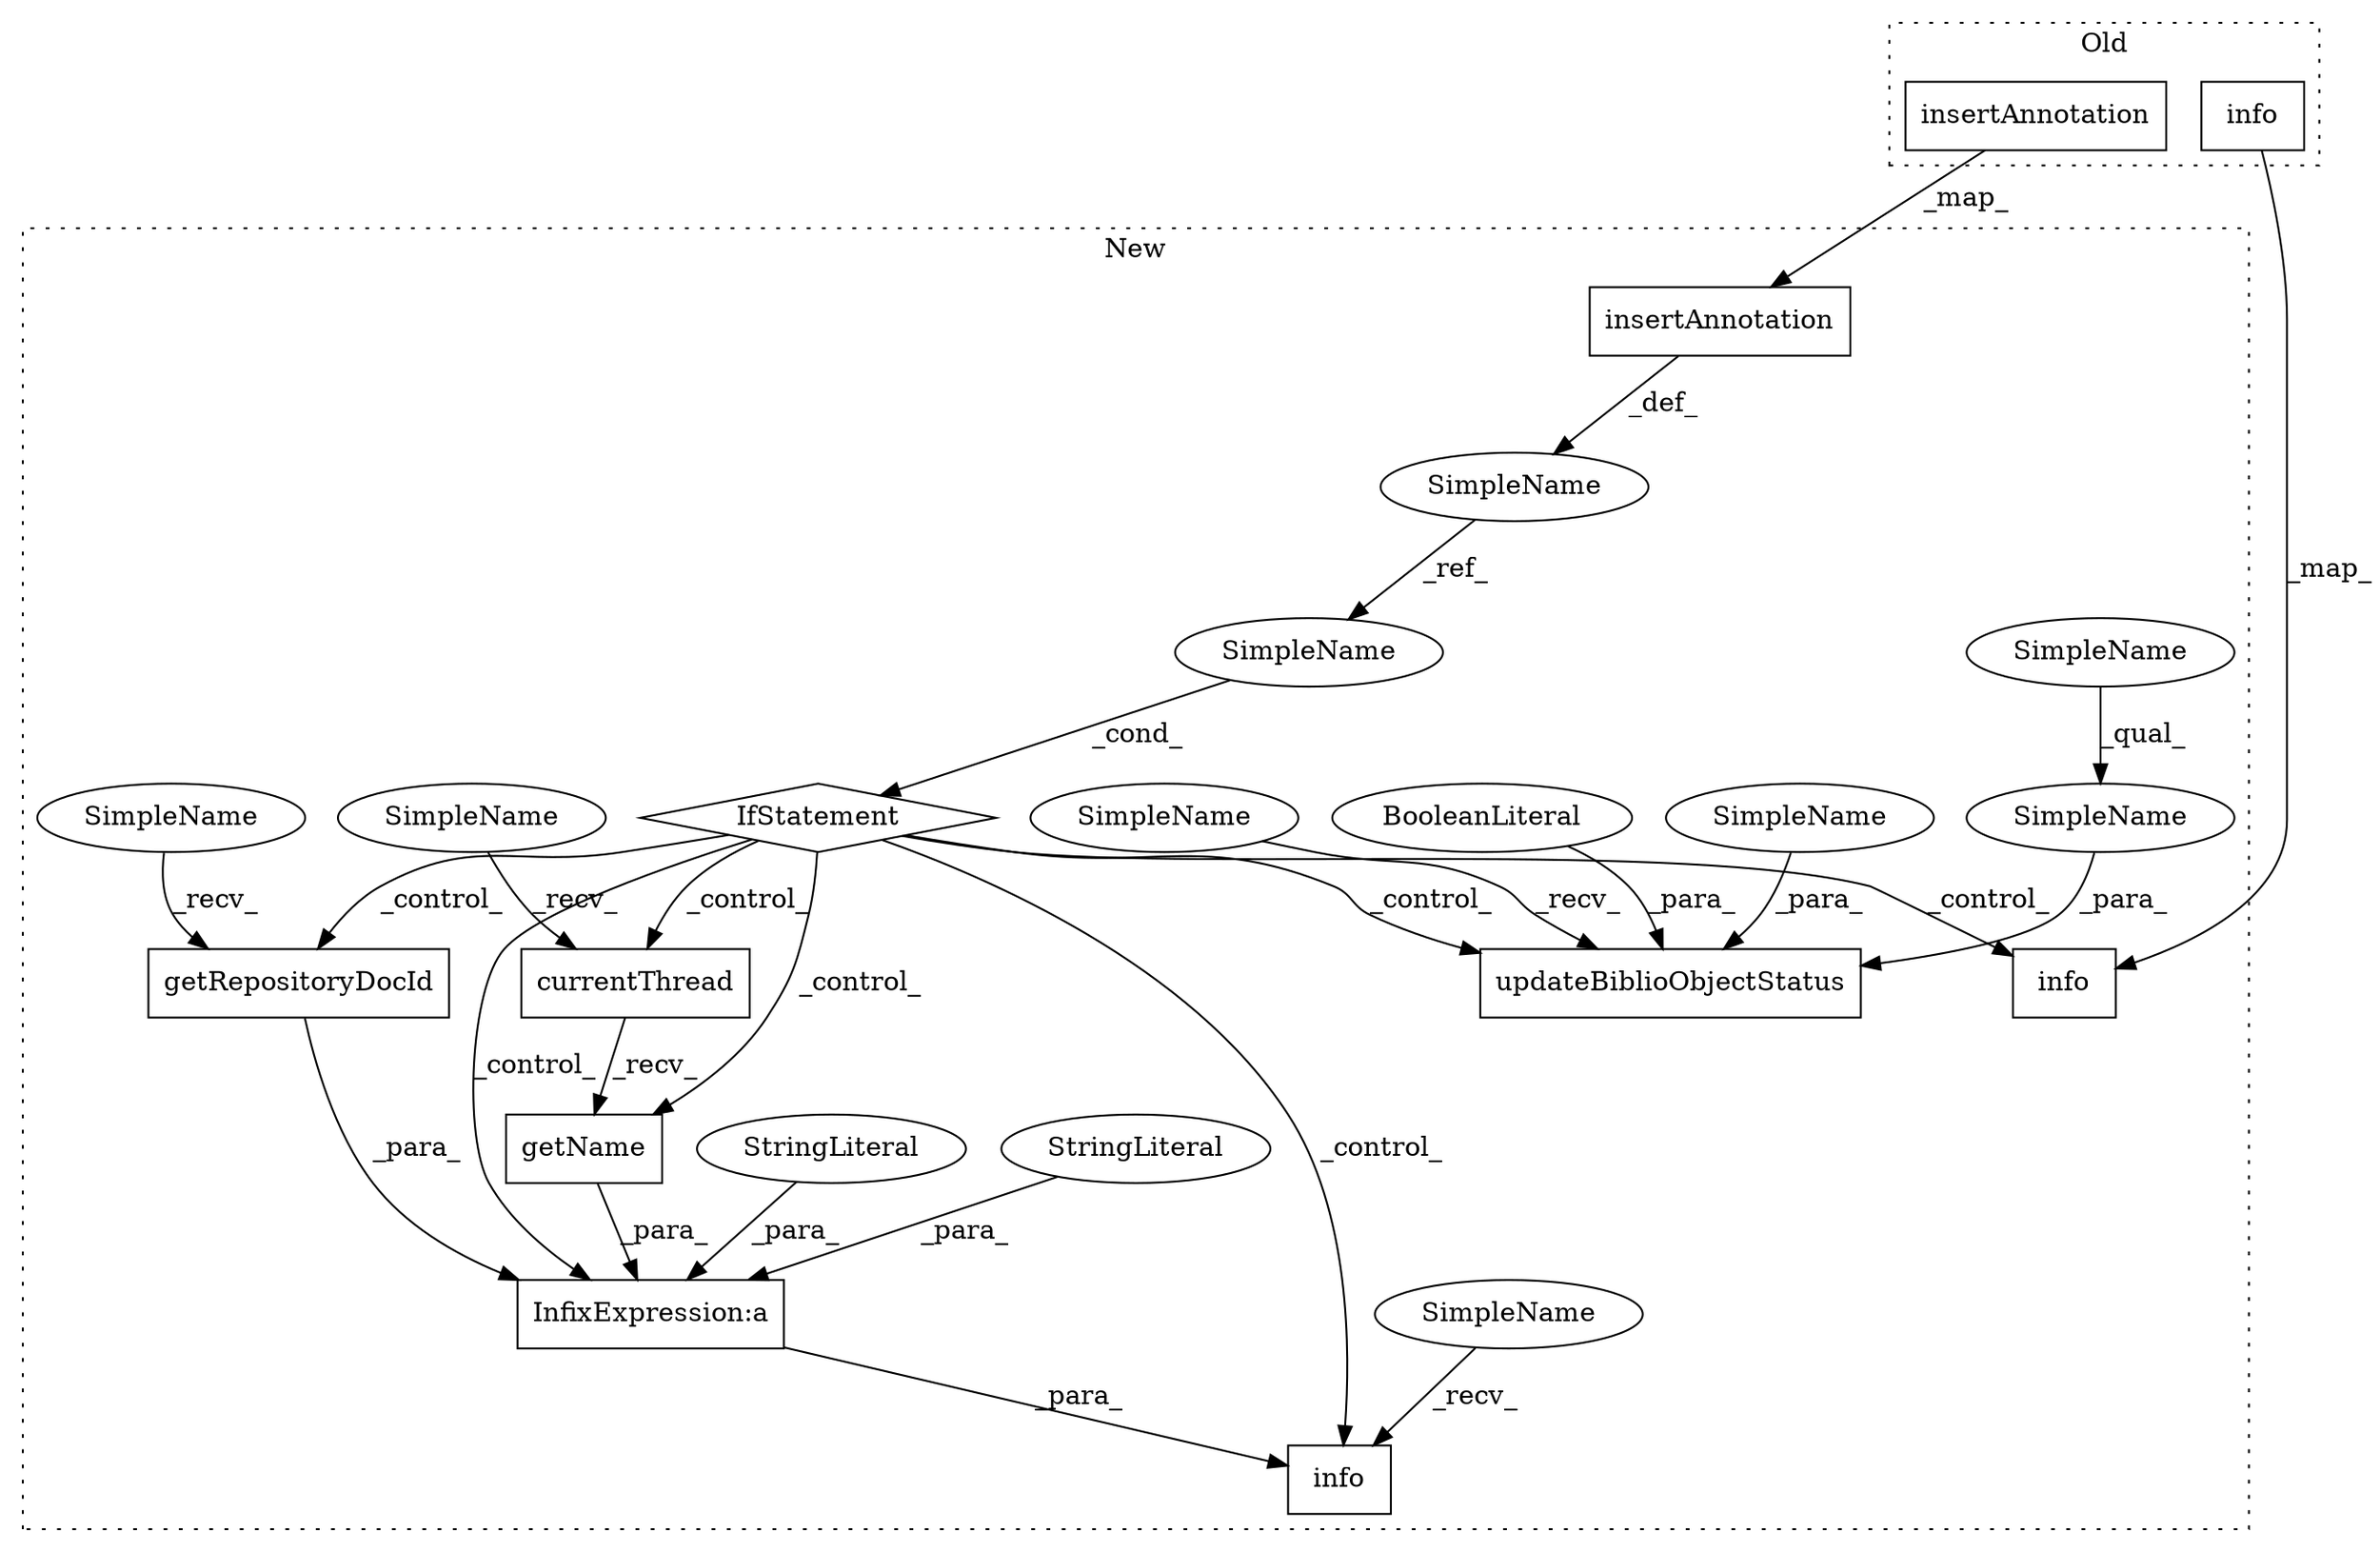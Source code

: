 digraph G {
subgraph cluster0 {
1 [label="info" a="32" s="1625,1770" l="5,1" shape="box"];
16 [label="insertAnnotation" a="32" s="1431,1489" l="17,1" shape="box"];
label = "Old";
style="dotted";
}
subgraph cluster1 {
2 [label="info" a="32" s="1693,1845" l="5,1" shape="box"];
3 [label="SimpleName" a="42" s="1489" l="8" shape="ellipse"];
4 [label="InfixExpression:a" a="27" s="1896" l="3" shape="box"];
5 [label="info" a="32" s="1884,2049" l="5,1" shape="box"];
6 [label="SimpleName" a="42" s="1877" l="6" shape="ellipse"];
7 [label="StringLiteral" a="45" s="1889" l="7" shape="ellipse"];
8 [label="getName" a="32" s="1922" l="9" shape="box"];
9 [label="updateBiblioObjectStatus" a="32" s="1603,1671" l="25,1" shape="box"];
10 [label="currentThread" a="32" s="1906" l="15" shape="box"];
11 [label="getRepositoryDocId" a="32" s="1974" l="20" shape="box"];
12 [label="BooleanLiteral" a="9" s="1666" l="5" shape="ellipse"];
13 [label="IfStatement" a="25" s="1572,1584" l="4,2" shape="diamond"];
14 [label="SimpleName" a="42" s="1600" l="2" shape="ellipse"];
15 [label="insertAnnotation" a="32" s="1503,1561" l="17,1" shape="box"];
17 [label="SimpleName" a="42" s="1642" l="22" shape="ellipse"];
18 [label="SimpleName" a="42" s="1628" l="12" shape="ellipse"];
19 [label="SimpleName" a="42" s="1961" l="12" shape="ellipse"];
20 [label="StringLiteral" a="45" s="1934" l="4" shape="ellipse"];
21 [label="SimpleName" a="42" s="1642" l="11" shape="ellipse"];
22 [label="SimpleName" a="42" s="1899" l="6" shape="ellipse"];
23 [label="SimpleName" a="42" s="1576" l="8" shape="ellipse"];
label = "New";
style="dotted";
}
1 -> 2 [label="_map_"];
3 -> 23 [label="_ref_"];
4 -> 5 [label="_para_"];
6 -> 5 [label="_recv_"];
7 -> 4 [label="_para_"];
8 -> 4 [label="_para_"];
10 -> 8 [label="_recv_"];
11 -> 4 [label="_para_"];
12 -> 9 [label="_para_"];
13 -> 4 [label="_control_"];
13 -> 5 [label="_control_"];
13 -> 10 [label="_control_"];
13 -> 8 [label="_control_"];
13 -> 11 [label="_control_"];
13 -> 2 [label="_control_"];
13 -> 9 [label="_control_"];
14 -> 9 [label="_recv_"];
15 -> 3 [label="_def_"];
16 -> 15 [label="_map_"];
17 -> 9 [label="_para_"];
18 -> 9 [label="_para_"];
19 -> 11 [label="_recv_"];
20 -> 4 [label="_para_"];
21 -> 17 [label="_qual_"];
22 -> 10 [label="_recv_"];
23 -> 13 [label="_cond_"];
}